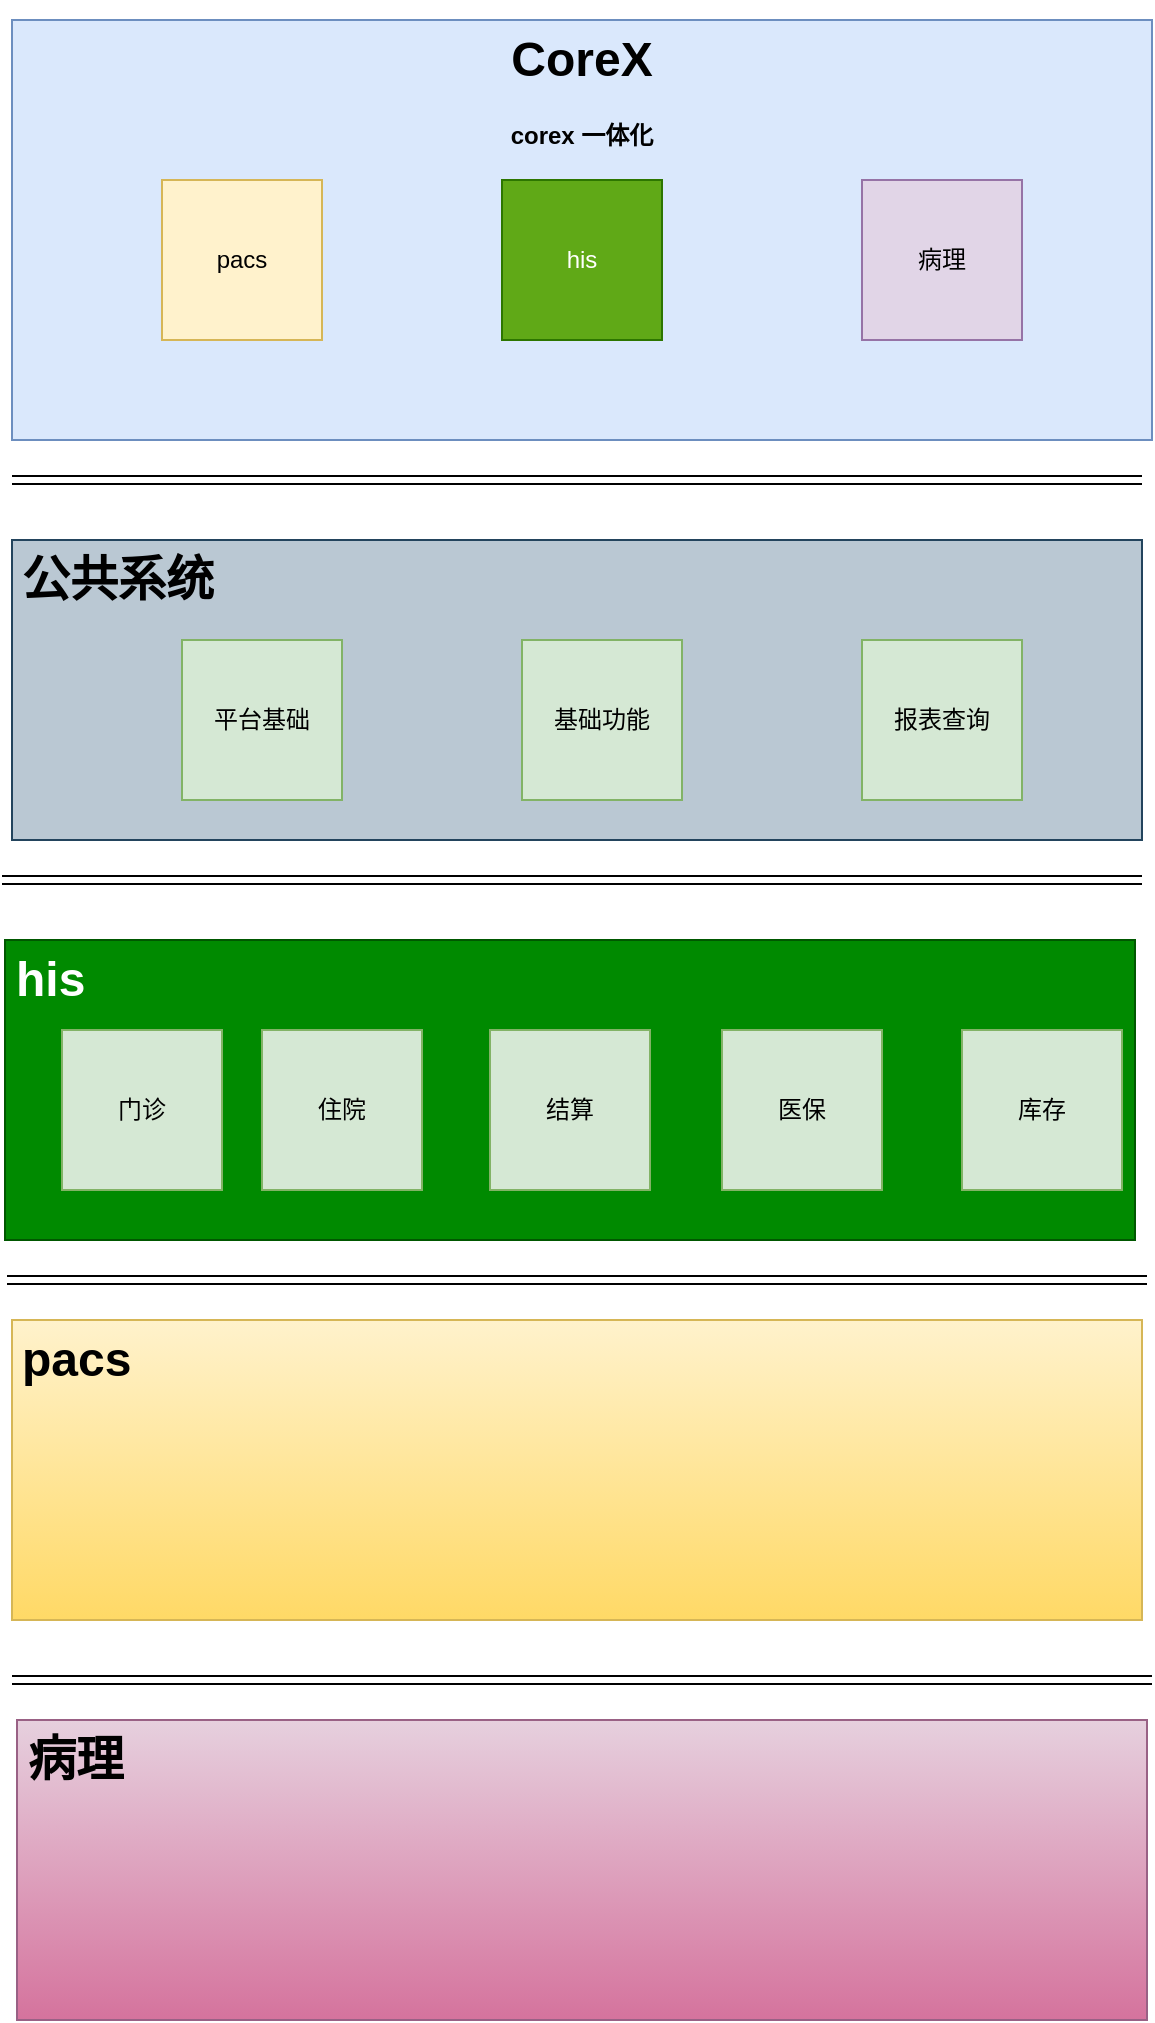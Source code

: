 <mxfile version="20.2.7" type="github">
  <diagram id="WOKK_zX9-oph1E145jrz" name="第 1 页">
    <mxGraphModel dx="1038" dy="547" grid="1" gridSize="10" guides="1" tooltips="1" connect="1" arrows="1" fold="1" page="1" pageScale="1" pageWidth="827" pageHeight="1169" math="0" shadow="0">
      <root>
        <mxCell id="0" />
        <mxCell id="1" parent="0" />
        <mxCell id="gUtFmB019ENjmxl0vDkh-13" value="&lt;h1&gt;公共系统&lt;/h1&gt;&lt;p&gt;&lt;br&gt;&lt;/p&gt;" style="text;html=1;fillColor=#bac8d3;spacing=5;spacingTop=-20;whiteSpace=wrap;overflow=hidden;rounded=0;strokeColor=#23445d;" vertex="1" parent="1">
          <mxGeometry x="105" y="270" width="565" height="150" as="geometry" />
        </mxCell>
        <mxCell id="gUtFmB019ENjmxl0vDkh-9" value="&lt;h1&gt;CoreX&lt;/h1&gt;&lt;p&gt;&lt;b&gt;corex 一体化&lt;/b&gt;&lt;/p&gt;" style="text;html=1;strokeColor=#6c8ebf;fillColor=#dae8fc;spacing=5;spacingTop=-20;whiteSpace=wrap;overflow=hidden;rounded=0;align=center;" vertex="1" parent="1">
          <mxGeometry x="105" y="10" width="570" height="210" as="geometry" />
        </mxCell>
        <mxCell id="gUtFmB019ENjmxl0vDkh-1" value="平台基础" style="whiteSpace=wrap;html=1;aspect=fixed;fillColor=#d5e8d4;strokeColor=#82b366;" vertex="1" parent="1">
          <mxGeometry x="190" y="320" width="80" height="80" as="geometry" />
        </mxCell>
        <mxCell id="gUtFmB019ENjmxl0vDkh-2" value="基础功能" style="whiteSpace=wrap;html=1;aspect=fixed;fillColor=#d5e8d4;strokeColor=#82b366;" vertex="1" parent="1">
          <mxGeometry x="360" y="320" width="80" height="80" as="geometry" />
        </mxCell>
        <mxCell id="gUtFmB019ENjmxl0vDkh-3" value="his" style="whiteSpace=wrap;html=1;aspect=fixed;fillColor=#60a917;strokeColor=#2D7600;fontColor=#ffffff;" vertex="1" parent="1">
          <mxGeometry x="350" y="90" width="80" height="80" as="geometry" />
        </mxCell>
        <mxCell id="gUtFmB019ENjmxl0vDkh-4" value="pacs" style="whiteSpace=wrap;html=1;aspect=fixed;fillColor=#fff2cc;strokeColor=#d6b656;" vertex="1" parent="1">
          <mxGeometry x="180" y="90" width="80" height="80" as="geometry" />
        </mxCell>
        <mxCell id="gUtFmB019ENjmxl0vDkh-5" value="病理" style="whiteSpace=wrap;html=1;aspect=fixed;fillColor=#e1d5e7;strokeColor=#9673a6;" vertex="1" parent="1">
          <mxGeometry x="530" y="90" width="80" height="80" as="geometry" />
        </mxCell>
        <mxCell id="gUtFmB019ENjmxl0vDkh-6" value="报表查询" style="whiteSpace=wrap;html=1;aspect=fixed;fillColor=#d5e8d4;strokeColor=#82b366;" vertex="1" parent="1">
          <mxGeometry x="530" y="320" width="80" height="80" as="geometry" />
        </mxCell>
        <mxCell id="gUtFmB019ENjmxl0vDkh-11" value="" style="shape=link;html=1;rounded=0;" edge="1" parent="1">
          <mxGeometry width="100" relative="1" as="geometry">
            <mxPoint x="105" y="240" as="sourcePoint" />
            <mxPoint x="670" y="240" as="targetPoint" />
          </mxGeometry>
        </mxCell>
        <mxCell id="gUtFmB019ENjmxl0vDkh-14" value="&lt;h1&gt;pacs&lt;/h1&gt;&lt;p&gt;&lt;br&gt;&lt;/p&gt;" style="text;html=1;strokeColor=#d6b656;fillColor=#FFF2CC;spacing=5;spacingTop=-20;whiteSpace=wrap;overflow=hidden;rounded=0;gradientColor=#ffd966;" vertex="1" parent="1">
          <mxGeometry x="105" y="660" width="565" height="150" as="geometry" />
        </mxCell>
        <mxCell id="gUtFmB019ENjmxl0vDkh-15" value="门诊" style="whiteSpace=wrap;html=1;aspect=fixed;fillColor=#d5e8d4;strokeColor=#82b366;" vertex="1" parent="1">
          <mxGeometry x="120" y="505" width="80" height="80" as="geometry" />
        </mxCell>
        <mxCell id="gUtFmB019ENjmxl0vDkh-16" value="住院" style="whiteSpace=wrap;html=1;aspect=fixed;fillColor=#d5e8d4;strokeColor=#82b366;" vertex="1" parent="1">
          <mxGeometry x="220" y="505" width="80" height="80" as="geometry" />
        </mxCell>
        <mxCell id="gUtFmB019ENjmxl0vDkh-17" value="结算" style="whiteSpace=wrap;html=1;aspect=fixed;fillColor=#d5e8d4;strokeColor=#82b366;" vertex="1" parent="1">
          <mxGeometry x="334" y="505" width="80" height="80" as="geometry" />
        </mxCell>
        <mxCell id="gUtFmB019ENjmxl0vDkh-18" value="" style="shape=link;html=1;rounded=0;" edge="1" parent="1">
          <mxGeometry width="100" relative="1" as="geometry">
            <mxPoint x="100" y="440" as="sourcePoint" />
            <mxPoint x="670" y="440" as="targetPoint" />
          </mxGeometry>
        </mxCell>
        <mxCell id="gUtFmB019ENjmxl0vDkh-19" value="医保" style="whiteSpace=wrap;html=1;aspect=fixed;fillColor=#d5e8d4;strokeColor=#82b366;" vertex="1" parent="1">
          <mxGeometry x="450" y="505" width="80" height="80" as="geometry" />
        </mxCell>
        <mxCell id="gUtFmB019ENjmxl0vDkh-20" value="库存" style="whiteSpace=wrap;html=1;aspect=fixed;fillColor=#d5e8d4;strokeColor=#82b366;" vertex="1" parent="1">
          <mxGeometry x="570" y="505" width="80" height="80" as="geometry" />
        </mxCell>
        <mxCell id="gUtFmB019ENjmxl0vDkh-21" value="&lt;h1&gt;his&lt;/h1&gt;&lt;p&gt;&lt;br&gt;&lt;/p&gt;" style="text;html=1;strokeColor=#005700;fillColor=#008a00;spacing=5;spacingTop=-20;whiteSpace=wrap;overflow=hidden;rounded=0;fontColor=#ffffff;" vertex="1" parent="1">
          <mxGeometry x="101.5" y="470" width="565" height="150" as="geometry" />
        </mxCell>
        <mxCell id="gUtFmB019ENjmxl0vDkh-22" value="门诊" style="whiteSpace=wrap;html=1;aspect=fixed;fillColor=#d5e8d4;strokeColor=#82b366;" vertex="1" parent="1">
          <mxGeometry x="130" y="515" width="80" height="80" as="geometry" />
        </mxCell>
        <mxCell id="gUtFmB019ENjmxl0vDkh-23" value="住院" style="whiteSpace=wrap;html=1;aspect=fixed;fillColor=#d5e8d4;strokeColor=#82b366;" vertex="1" parent="1">
          <mxGeometry x="230" y="515" width="80" height="80" as="geometry" />
        </mxCell>
        <mxCell id="gUtFmB019ENjmxl0vDkh-24" value="结算" style="whiteSpace=wrap;html=1;aspect=fixed;fillColor=#d5e8d4;strokeColor=#82b366;" vertex="1" parent="1">
          <mxGeometry x="344" y="515" width="80" height="80" as="geometry" />
        </mxCell>
        <mxCell id="gUtFmB019ENjmxl0vDkh-25" value="" style="shape=link;html=1;rounded=0;" edge="1" parent="1">
          <mxGeometry width="100" relative="1" as="geometry">
            <mxPoint x="102.5" y="640" as="sourcePoint" />
            <mxPoint x="672.5" y="640" as="targetPoint" />
          </mxGeometry>
        </mxCell>
        <mxCell id="gUtFmB019ENjmxl0vDkh-26" value="医保" style="whiteSpace=wrap;html=1;aspect=fixed;fillColor=#d5e8d4;strokeColor=#82b366;" vertex="1" parent="1">
          <mxGeometry x="460" y="515" width="80" height="80" as="geometry" />
        </mxCell>
        <mxCell id="gUtFmB019ENjmxl0vDkh-27" value="库存" style="whiteSpace=wrap;html=1;aspect=fixed;fillColor=#d5e8d4;strokeColor=#82b366;" vertex="1" parent="1">
          <mxGeometry x="580" y="515" width="80" height="80" as="geometry" />
        </mxCell>
        <mxCell id="gUtFmB019ENjmxl0vDkh-28" value="&lt;h1&gt;病理&lt;/h1&gt;&lt;p&gt;&lt;br&gt;&lt;/p&gt;" style="text;html=1;strokeColor=#996185;fillColor=#e6d0de;spacing=5;spacingTop=-20;whiteSpace=wrap;overflow=hidden;rounded=0;gradientColor=#d5739d;" vertex="1" parent="1">
          <mxGeometry x="107.5" y="860" width="565" height="150" as="geometry" />
        </mxCell>
        <mxCell id="gUtFmB019ENjmxl0vDkh-29" value="" style="shape=link;html=1;rounded=0;" edge="1" parent="1">
          <mxGeometry width="100" relative="1" as="geometry">
            <mxPoint x="105" y="840" as="sourcePoint" />
            <mxPoint x="675" y="840" as="targetPoint" />
          </mxGeometry>
        </mxCell>
      </root>
    </mxGraphModel>
  </diagram>
</mxfile>
